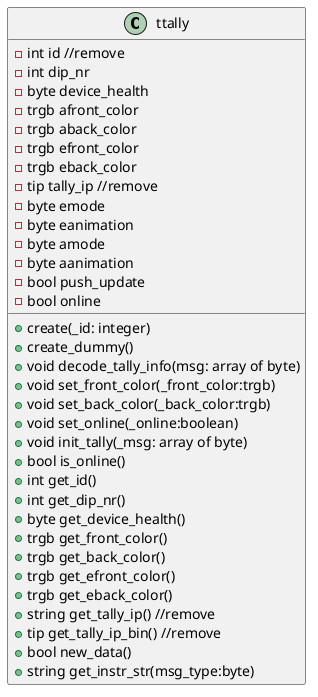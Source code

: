 @startuml ttally
class ttally{
        -int id //remove
        -int dip_nr
        -byte device_health
        -trgb afront_color
        -trgb aback_color
        -trgb efront_color
        -trgb eback_color
        -tip tally_ip //remove
        -byte emode
        -byte eanimation
        -byte amode
        -byte aanimation
        -bool push_update
        -bool online
        +create(_id: integer)
        +create_dummy()
        +void decode_tally_info(msg: array of byte)
        +void set_front_color(_front_color:trgb)
        +void set_back_color(_back_color:trgb)
        +void set_online(_online:boolean)
        +void init_tally(_msg: array of byte)
        +bool is_online()
        +int get_id()
        +int get_dip_nr()
        +byte get_device_health()
        +trgb get_front_color()
        +trgb get_back_color()
        +trgb get_efront_color()
        +trgb get_eback_color()
        +string get_tally_ip() //remove
        +tip get_tally_ip_bin() //remove
        +bool new_data()
        +string get_instr_str(msg_type:byte) 
    }
@enduml